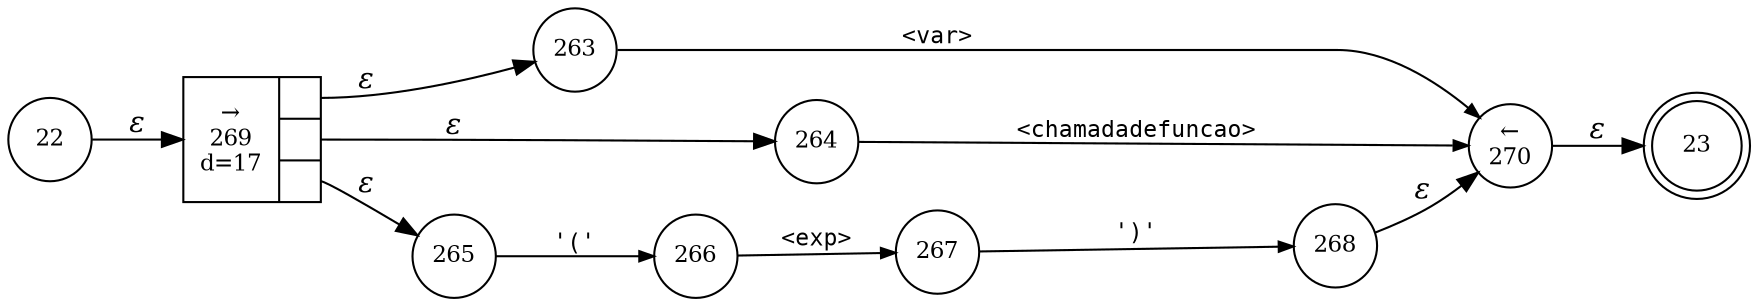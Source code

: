 digraph ATN {
rankdir=LR;
s23[fontsize=11, label="23", shape=doublecircle, fixedsize=true, width=.6];
s263[fontsize=11,label="263", shape=circle, fixedsize=true, width=.55, peripheries=1];
s22[fontsize=11,label="22", shape=circle, fixedsize=true, width=.55, peripheries=1];
s266[fontsize=11,label="266", shape=circle, fixedsize=true, width=.55, peripheries=1];
s267[fontsize=11,label="267", shape=circle, fixedsize=true, width=.55, peripheries=1];
s264[fontsize=11,label="264", shape=circle, fixedsize=true, width=.55, peripheries=1];
s265[fontsize=11,label="265", shape=circle, fixedsize=true, width=.55, peripheries=1];
s270[fontsize=11,label="&larr;\n270", shape=circle, fixedsize=true, width=.55, peripheries=1];
s268[fontsize=11,label="268", shape=circle, fixedsize=true, width=.55, peripheries=1];
s269[fontsize=11,label="{&rarr;\n269\nd=17|{<p0>|<p1>|<p2>}}", shape=record, fixedsize=false, peripheries=1];
s22 -> s269 [fontname="Times-Italic", label="&epsilon;"];
s269:p0 -> s263 [fontname="Times-Italic", label="&epsilon;"];
s269:p1 -> s264 [fontname="Times-Italic", label="&epsilon;"];
s269:p2 -> s265 [fontname="Times-Italic", label="&epsilon;"];
s263 -> s270 [fontsize=11, fontname="Courier", arrowsize=.7, label = "<var>", arrowhead = normal];
s264 -> s270 [fontsize=11, fontname="Courier", arrowsize=.7, label = "<chamadadefuncao>", arrowhead = normal];
s265 -> s266 [fontsize=11, fontname="Courier", arrowsize=.7, label = "'('", arrowhead = normal];
s270 -> s23 [fontname="Times-Italic", label="&epsilon;"];
s266 -> s267 [fontsize=11, fontname="Courier", arrowsize=.7, label = "<exp>", arrowhead = normal];
s267 -> s268 [fontsize=11, fontname="Courier", arrowsize=.7, label = "')'", arrowhead = normal];
s268 -> s270 [fontname="Times-Italic", label="&epsilon;"];
}